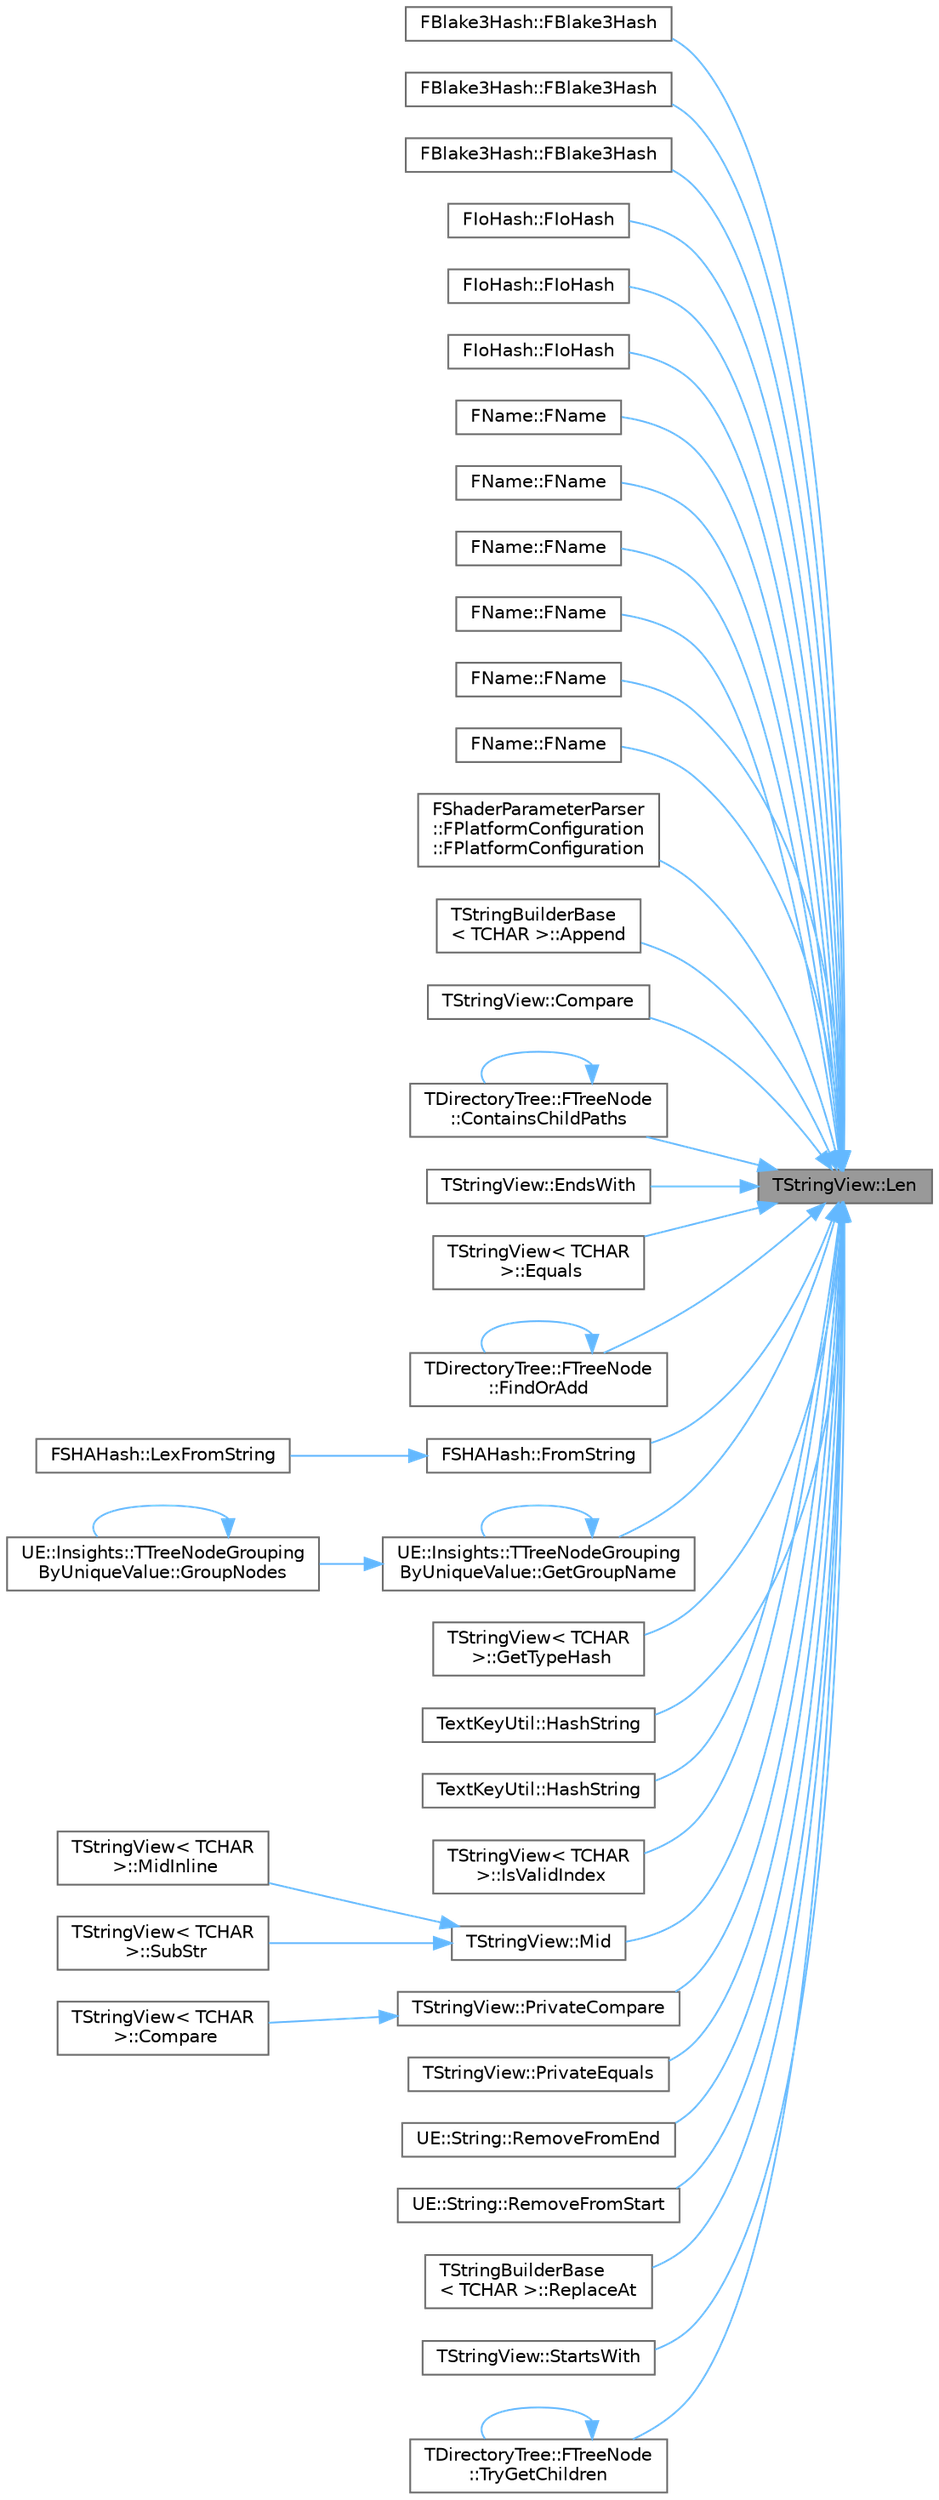 digraph "TStringView::Len"
{
 // INTERACTIVE_SVG=YES
 // LATEX_PDF_SIZE
  bgcolor="transparent";
  edge [fontname=Helvetica,fontsize=10,labelfontname=Helvetica,labelfontsize=10];
  node [fontname=Helvetica,fontsize=10,shape=box,height=0.2,width=0.4];
  rankdir="RL";
  Node1 [id="Node000001",label="TStringView::Len",height=0.2,width=0.4,color="gray40", fillcolor="grey60", style="filled", fontcolor="black",tooltip="Returns the length of the string view."];
  Node1 -> Node2 [id="edge1_Node000001_Node000002",dir="back",color="steelblue1",style="solid",tooltip=" "];
  Node2 [id="Node000002",label="FBlake3Hash::FBlake3Hash",height=0.2,width=0.4,color="grey40", fillcolor="white", style="filled",URL="$d6/d14/structFBlake3Hash.html#a78708753607d36904aa77edf7304433d",tooltip="Construct a hash from a 64-character hex string."];
  Node1 -> Node3 [id="edge2_Node000001_Node000003",dir="back",color="steelblue1",style="solid",tooltip=" "];
  Node3 [id="Node000003",label="FBlake3Hash::FBlake3Hash",height=0.2,width=0.4,color="grey40", fillcolor="white", style="filled",URL="$d6/d14/structFBlake3Hash.html#a71f386c619c94e3f484b8099eac163d7",tooltip=" "];
  Node1 -> Node4 [id="edge3_Node000001_Node000004",dir="back",color="steelblue1",style="solid",tooltip=" "];
  Node4 [id="Node000004",label="FBlake3Hash::FBlake3Hash",height=0.2,width=0.4,color="grey40", fillcolor="white", style="filled",URL="$d6/d14/structFBlake3Hash.html#adcea1c6991ff320fb37611a8b7d77204",tooltip=" "];
  Node1 -> Node5 [id="edge4_Node000001_Node000005",dir="back",color="steelblue1",style="solid",tooltip=" "];
  Node5 [id="Node000005",label="FIoHash::FIoHash",height=0.2,width=0.4,color="grey40", fillcolor="white", style="filled",URL="$d9/dfe/structFIoHash.html#a537ea82d75bd6f63439de21ce7c42046",tooltip="Construct a hash from a 40-character hex string."];
  Node1 -> Node6 [id="edge5_Node000001_Node000006",dir="back",color="steelblue1",style="solid",tooltip=" "];
  Node6 [id="Node000006",label="FIoHash::FIoHash",height=0.2,width=0.4,color="grey40", fillcolor="white", style="filled",URL="$d9/dfe/structFIoHash.html#abbf2d8dbc79f51ee222cc10a98ae4706",tooltip=" "];
  Node1 -> Node7 [id="edge6_Node000001_Node000007",dir="back",color="steelblue1",style="solid",tooltip=" "];
  Node7 [id="Node000007",label="FIoHash::FIoHash",height=0.2,width=0.4,color="grey40", fillcolor="white", style="filled",URL="$d9/dfe/structFIoHash.html#a0450e0ed6e6a7aebfefa17b29b17307c",tooltip=" "];
  Node1 -> Node8 [id="edge7_Node000001_Node000008",dir="back",color="steelblue1",style="solid",tooltip=" "];
  Node8 [id="Node000008",label="FName::FName",height=0.2,width=0.4,color="grey40", fillcolor="white", style="filled",URL="$d0/d53/classFName.html#a7a2c5a33ec4576b6a42931b0aea47551",tooltip=" "];
  Node1 -> Node9 [id="edge8_Node000001_Node000009",dir="back",color="steelblue1",style="solid",tooltip=" "];
  Node9 [id="Node000009",label="FName::FName",height=0.2,width=0.4,color="grey40", fillcolor="white", style="filled",URL="$d0/d53/classFName.html#af77be7d02b9155cbe2562c013fcbc814",tooltip=" "];
  Node1 -> Node10 [id="edge9_Node000001_Node000010",dir="back",color="steelblue1",style="solid",tooltip=" "];
  Node10 [id="Node000010",label="FName::FName",height=0.2,width=0.4,color="grey40", fillcolor="white", style="filled",URL="$d0/d53/classFName.html#abe41cfba3fd1673327300d89e698adad",tooltip=" "];
  Node1 -> Node11 [id="edge10_Node000001_Node000011",dir="back",color="steelblue1",style="solid",tooltip=" "];
  Node11 [id="Node000011",label="FName::FName",height=0.2,width=0.4,color="grey40", fillcolor="white", style="filled",URL="$d0/d53/classFName.html#a0cc27b61dbd478e7a75950fc5b9685f3",tooltip=" "];
  Node1 -> Node12 [id="edge11_Node000001_Node000012",dir="back",color="steelblue1",style="solid",tooltip=" "];
  Node12 [id="Node000012",label="FName::FName",height=0.2,width=0.4,color="grey40", fillcolor="white", style="filled",URL="$d0/d53/classFName.html#a7f84296c300ddfffc6f85bfdca0b8c9e",tooltip=" "];
  Node1 -> Node13 [id="edge12_Node000001_Node000013",dir="back",color="steelblue1",style="solid",tooltip=" "];
  Node13 [id="Node000013",label="FName::FName",height=0.2,width=0.4,color="grey40", fillcolor="white", style="filled",URL="$d0/d53/classFName.html#ac9e999838bda262647e86c7229acfee7",tooltip=" "];
  Node1 -> Node14 [id="edge13_Node000001_Node000014",dir="back",color="steelblue1",style="solid",tooltip=" "];
  Node14 [id="Node000014",label="FShaderParameterParser\l::FPlatformConfiguration\l::FPlatformConfiguration",height=0.2,width=0.4,color="grey40", fillcolor="white", style="filled",URL="$d7/de2/structFShaderParameterParser_1_1FPlatformConfiguration.html#aa29a0ee24964ce50553f553712ff9951",tooltip=" "];
  Node1 -> Node15 [id="edge14_Node000001_Node000015",dir="back",color="steelblue1",style="solid",tooltip=" "];
  Node15 [id="Node000015",label="TStringBuilderBase\l\< TCHAR \>::Append",height=0.2,width=0.4,color="grey40", fillcolor="white", style="filled",URL="$d6/dbc/classTStringBuilderBase.html#adcd50db983a28ea01ce591296a5c7b17",tooltip=" "];
  Node1 -> Node16 [id="edge15_Node000001_Node000016",dir="back",color="steelblue1",style="solid",tooltip=" "];
  Node16 [id="Node000016",label="TStringView::Compare",height=0.2,width=0.4,color="grey40", fillcolor="white", style="filled",URL="$dd/dbe/classTStringView.html#a795358191aeea8d249be0515141e9c42",tooltip="Compare this view with a null-terminated string."];
  Node1 -> Node17 [id="edge16_Node000001_Node000017",dir="back",color="steelblue1",style="solid",tooltip=" "];
  Node17 [id="Node000017",label="TDirectoryTree::FTreeNode\l::ContainsChildPaths",height=0.2,width=0.4,color="grey40", fillcolor="white", style="filled",URL="$d0/d19/structTDirectoryTree_1_1FTreeNode.html#a945536fcf725e8cf57fe73358c5c17c2",tooltip="Recursively search this node's subtree for the given relative path, then return whether that path has..."];
  Node17 -> Node17 [id="edge17_Node000017_Node000017",dir="back",color="steelblue1",style="solid",tooltip=" "];
  Node1 -> Node18 [id="edge18_Node000001_Node000018",dir="back",color="steelblue1",style="solid",tooltip=" "];
  Node18 [id="Node000018",label="TStringView::EndsWith",height=0.2,width=0.4,color="grey40", fillcolor="white", style="filled",URL="$dd/dbe/classTStringView.html#a62e64cda1d50afd68a2b528b3e1f7749",tooltip="Returns whether this view ends with the suffix with optional case sensitivity."];
  Node1 -> Node19 [id="edge19_Node000001_Node000019",dir="back",color="steelblue1",style="solid",tooltip=" "];
  Node19 [id="Node000019",label="TStringView\< TCHAR\l \>::Equals",height=0.2,width=0.4,color="grey40", fillcolor="white", style="filled",URL="$dd/dbe/classTStringView.html#a7d04cdc81158db7dd1a99bb77aa605e6",tooltip=" "];
  Node1 -> Node20 [id="edge20_Node000001_Node000020",dir="back",color="steelblue1",style="solid",tooltip=" "];
  Node20 [id="Node000020",label="TDirectoryTree::FTreeNode\l::FindOrAdd",height=0.2,width=0.4,color="grey40", fillcolor="white", style="filled",URL="$d0/d19/structTDirectoryTree_1_1FTreeNode.html#ab8175a05fbd95dcc4805a6eb2676a52f",tooltip="Recursively search the node's subtree to find the given relative directory name, adding nodes for the..."];
  Node20 -> Node20 [id="edge21_Node000020_Node000020",dir="back",color="steelblue1",style="solid",tooltip=" "];
  Node1 -> Node21 [id="edge22_Node000001_Node000021",dir="back",color="steelblue1",style="solid",tooltip=" "];
  Node21 [id="Node000021",label="FSHAHash::FromString",height=0.2,width=0.4,color="grey40", fillcolor="white", style="filled",URL="$df/d38/classFSHAHash.html#a4617344e757b5fbce061e7434151c5e4",tooltip=" "];
  Node21 -> Node22 [id="edge23_Node000021_Node000022",dir="back",color="steelblue1",style="solid",tooltip=" "];
  Node22 [id="Node000022",label="FSHAHash::LexFromString",height=0.2,width=0.4,color="grey40", fillcolor="white", style="filled",URL="$df/d38/classFSHAHash.html#ad901167722360f4b5cc9f60ce6a108e6",tooltip=" "];
  Node1 -> Node23 [id="edge24_Node000001_Node000023",dir="back",color="steelblue1",style="solid",tooltip=" "];
  Node23 [id="Node000023",label="UE::Insights::TTreeNodeGrouping\lByUniqueValue::GetGroupName",height=0.2,width=0.4,color="grey40", fillcolor="white", style="filled",URL="$d3/de6/classUE_1_1Insights_1_1TTreeNodeGroupingByUniqueValue.html#a18587bc02a70b3ea064c08efae319b77",tooltip=" "];
  Node23 -> Node23 [id="edge25_Node000023_Node000023",dir="back",color="steelblue1",style="solid",tooltip=" "];
  Node23 -> Node24 [id="edge26_Node000023_Node000024",dir="back",color="steelblue1",style="solid",tooltip=" "];
  Node24 [id="Node000024",label="UE::Insights::TTreeNodeGrouping\lByUniqueValue::GroupNodes",height=0.2,width=0.4,color="grey40", fillcolor="white", style="filled",URL="$d3/de6/classUE_1_1Insights_1_1TTreeNodeGroupingByUniqueValue.html#ac0afc0ef613ba66b5f229e76f1801856",tooltip=" "];
  Node24 -> Node24 [id="edge27_Node000024_Node000024",dir="back",color="steelblue1",style="solid",tooltip=" "];
  Node1 -> Node25 [id="edge28_Node000001_Node000025",dir="back",color="steelblue1",style="solid",tooltip=" "];
  Node25 [id="Node000025",label="TStringView\< TCHAR\l \>::GetTypeHash",height=0.2,width=0.4,color="grey40", fillcolor="white", style="filled",URL="$dd/dbe/classTStringView.html#a15f187910cf50a82214d3c9b7983f754",tooltip=" "];
  Node1 -> Node26 [id="edge29_Node000001_Node000026",dir="back",color="steelblue1",style="solid",tooltip=" "];
  Node26 [id="Node000026",label="TextKeyUtil::HashString",height=0.2,width=0.4,color="grey40", fillcolor="white", style="filled",URL="$dc/def/namespaceTextKeyUtil.html#a4fbc27b96382c04cbe91d063af8f4b1e",tooltip="Utility to produce a hash for a string (as used by FTextKey)"];
  Node1 -> Node27 [id="edge30_Node000001_Node000027",dir="back",color="steelblue1",style="solid",tooltip=" "];
  Node27 [id="Node000027",label="TextKeyUtil::HashString",height=0.2,width=0.4,color="grey40", fillcolor="white", style="filled",URL="$dc/def/namespaceTextKeyUtil.html#af48058abfe9c0b574af105d6ca12b964",tooltip=" "];
  Node1 -> Node28 [id="edge31_Node000001_Node000028",dir="back",color="steelblue1",style="solid",tooltip=" "];
  Node28 [id="Node000028",label="TStringView\< TCHAR\l \>::IsValidIndex",height=0.2,width=0.4,color="grey40", fillcolor="white", style="filled",URL="$dd/dbe/classTStringView.html#aee79eb0b66ff9d656bad0ab2c4e5ed75",tooltip=" "];
  Node1 -> Node29 [id="edge32_Node000001_Node000029",dir="back",color="steelblue1",style="solid",tooltip=" "];
  Node29 [id="Node000029",label="TStringView::Mid",height=0.2,width=0.4,color="grey40", fillcolor="white", style="filled",URL="$dd/dbe/classTStringView.html#a8989fc07d01e1341826b5f21b1bc56f8",tooltip="Returns the middle part of the view by taking up to the given number of characters from the given pos..."];
  Node29 -> Node30 [id="edge33_Node000029_Node000030",dir="back",color="steelblue1",style="solid",tooltip=" "];
  Node30 [id="Node000030",label="TStringView\< TCHAR\l \>::MidInline",height=0.2,width=0.4,color="grey40", fillcolor="white", style="filled",URL="$dd/dbe/classTStringView.html#aba61d7c59f64e7b4521e4262b4745fc3",tooltip=" "];
  Node29 -> Node31 [id="edge34_Node000029_Node000031",dir="back",color="steelblue1",style="solid",tooltip=" "];
  Node31 [id="Node000031",label="TStringView\< TCHAR\l \>::SubStr",height=0.2,width=0.4,color="grey40", fillcolor="white", style="filled",URL="$dd/dbe/classTStringView.html#a1700494a89400dd780ad2edf8783e8e8",tooltip=" "];
  Node1 -> Node32 [id="edge35_Node000001_Node000032",dir="back",color="steelblue1",style="solid",tooltip=" "];
  Node32 [id="Node000032",label="TStringView::PrivateCompare",height=0.2,width=0.4,color="grey40", fillcolor="white", style="filled",URL="$dd/dbe/classTStringView.html#ab7f438a67aefb4702147939258e8804d",tooltip=" "];
  Node32 -> Node33 [id="edge36_Node000032_Node000033",dir="back",color="steelblue1",style="solid",tooltip=" "];
  Node33 [id="Node000033",label="TStringView\< TCHAR\l \>::Compare",height=0.2,width=0.4,color="grey40", fillcolor="white", style="filled",URL="$dd/dbe/classTStringView.html#a6f07c9e7a6839cd0d068e2d6647b0e39",tooltip=" "];
  Node1 -> Node34 [id="edge37_Node000001_Node000034",dir="back",color="steelblue1",style="solid",tooltip=" "];
  Node34 [id="Node000034",label="TStringView::PrivateEquals",height=0.2,width=0.4,color="grey40", fillcolor="white", style="filled",URL="$dd/dbe/classTStringView.html#abab7409db348c6e33fb3e4ca4130d0a1",tooltip=" "];
  Node1 -> Node35 [id="edge38_Node000001_Node000035",dir="back",color="steelblue1",style="solid",tooltip=" "];
  Node35 [id="Node000035",label="UE::String::RemoveFromEnd",height=0.2,width=0.4,color="grey40", fillcolor="white", style="filled",URL="$d9/d2e/namespaceUE_1_1String.html#a1bf1749fe1f16beba494d23a5bb44070",tooltip=" "];
  Node1 -> Node36 [id="edge39_Node000001_Node000036",dir="back",color="steelblue1",style="solid",tooltip=" "];
  Node36 [id="Node000036",label="UE::String::RemoveFromStart",height=0.2,width=0.4,color="grey40", fillcolor="white", style="filled",URL="$d9/d2e/namespaceUE_1_1String.html#a7268201a6b09ce0be36649662b689780",tooltip=" "];
  Node1 -> Node37 [id="edge40_Node000001_Node000037",dir="back",color="steelblue1",style="solid",tooltip=" "];
  Node37 [id="Node000037",label="TStringBuilderBase\l\< TCHAR \>::ReplaceAt",height=0.2,width=0.4,color="grey40", fillcolor="white", style="filled",URL="$d6/dbc/classTStringBuilderBase.html#a325922908b7763e789549be4af445489",tooltip=" "];
  Node1 -> Node38 [id="edge41_Node000001_Node000038",dir="back",color="steelblue1",style="solid",tooltip=" "];
  Node38 [id="Node000038",label="TStringView::StartsWith",height=0.2,width=0.4,color="grey40", fillcolor="white", style="filled",URL="$dd/dbe/classTStringView.html#af2f14ab0129713eed2fee04ac795c002",tooltip="Returns whether this view starts with the prefix with optional case sensitivity."];
  Node1 -> Node39 [id="edge42_Node000001_Node000039",dir="back",color="steelblue1",style="solid",tooltip=" "];
  Node39 [id="Node000039",label="TDirectoryTree::FTreeNode\l::TryGetChildren",height=0.2,width=0.4,color="grey40", fillcolor="white", style="filled",URL="$d0/d19/structTDirectoryTree_1_1FTreeNode.html#a81cdb4e026c8f14e7e939e03df5f2022",tooltip=" "];
  Node39 -> Node39 [id="edge43_Node000039_Node000039",dir="back",color="steelblue1",style="solid",tooltip=" "];
}
